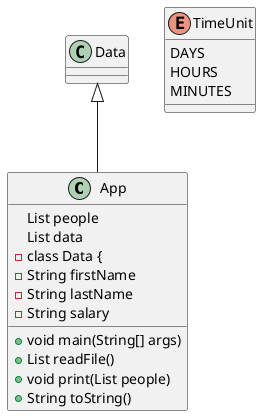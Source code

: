 @startuml
'https://plantuml.com/class-diagram

abstract class App


Data <|-- App




class App {

+void main(String[] args)
List people
List data
+List readFile()
+void print(List people)
    -class Data {
        -String firstName
        -String lastName
        -String salary
        + String toString()
        }


enum TimeUnit {
DAYS
HOURS
MINUTES
}

@enduml